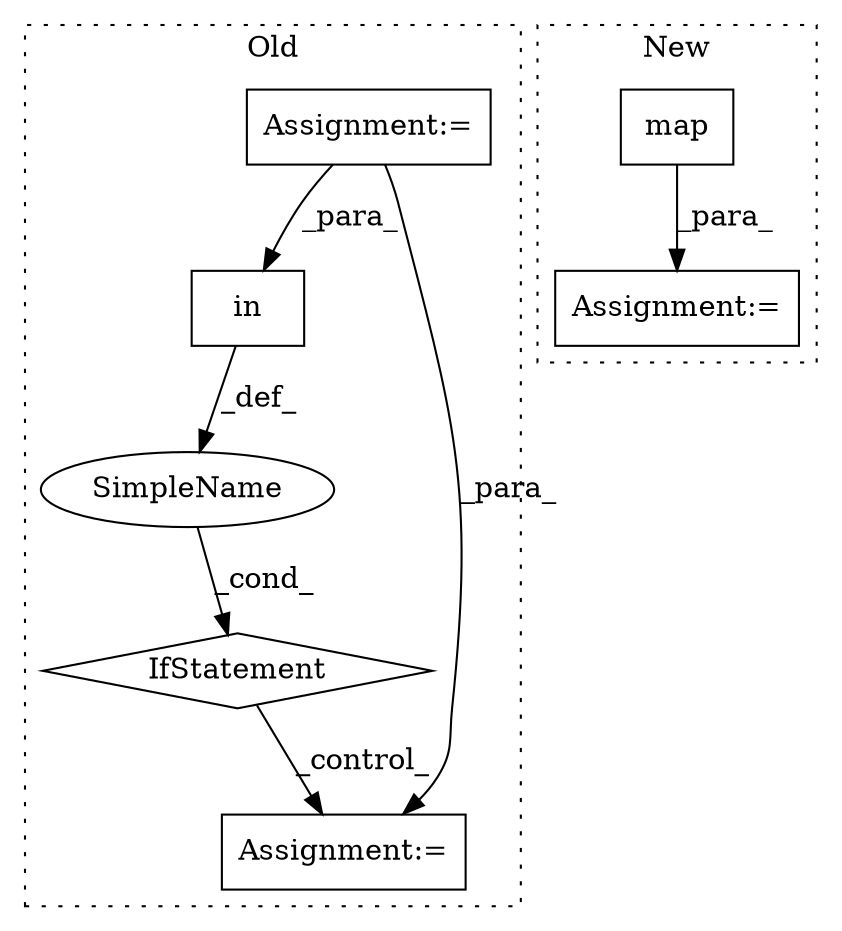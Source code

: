 digraph G {
subgraph cluster0 {
1 [label="in" a="105" s="2695" l="29" shape="box"];
3 [label="IfStatement" a="25" s="2685,2724" l="10,2" shape="diamond"];
5 [label="Assignment:=" a="7" s="2637" l="1" shape="box"];
6 [label="SimpleName" a="42" s="" l="" shape="ellipse"];
7 [label="Assignment:=" a="7" s="2868" l="2" shape="box"];
label = "Old";
style="dotted";
}
subgraph cluster1 {
2 [label="map" a="32" s="3356,3509" l="4,1" shape="box"];
4 [label="Assignment:=" a="7" s="3340" l="1" shape="box"];
label = "New";
style="dotted";
}
1 -> 6 [label="_def_"];
2 -> 4 [label="_para_"];
3 -> 7 [label="_control_"];
5 -> 7 [label="_para_"];
5 -> 1 [label="_para_"];
6 -> 3 [label="_cond_"];
}